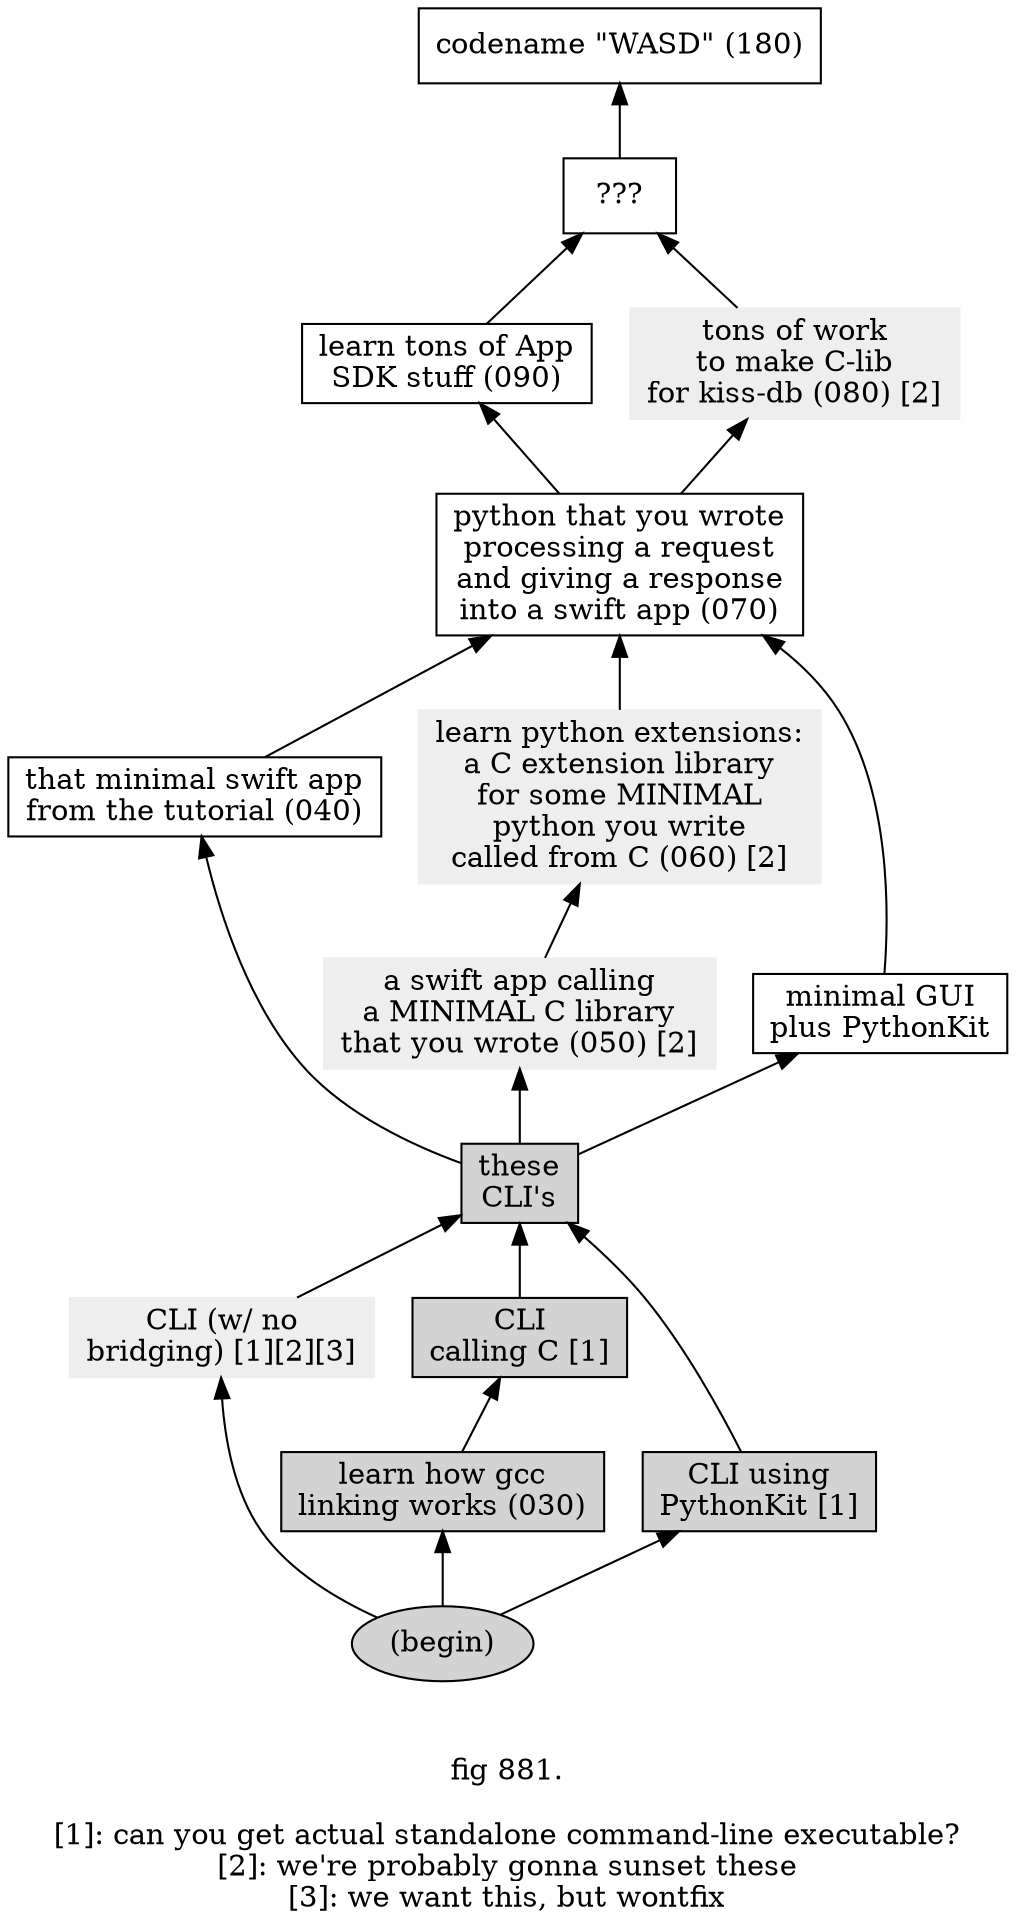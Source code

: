 digraph g {
rankdir=BT
node[shape=rect]


/*
base actions perhaps not needed for that one actions

*/

180[label="codename \"WASD\" (180)"]
100->180
100[label="???"]
090->100
090[label="learn tons of App\nSDK stuff (090)"]
080->100
080[label="tons of work
to make C-lib
for kiss-db (080) [2]"
style=filled color="#eeeeee"]
070->090
070->080
070[label="python that you wrote
processing a request
and giving a response
into a swift app (070)"]

060->070
060[label="learn python extensions:
a C extension library
for some MINIMAL
python you write
called from C (060) [2]"
style=filled color="#eeeeee"]

/* correct the L-to-R order */
040
050
057
/* end */

057->070
057[label="minimal GUI\nplus PythonKit"]
045->057

050->060
050[label="a swift app calling
a MINIMAL C library
that you wrote (050) [2]" style=filled color="#eeeeee"]
045->050

040->070
040[label="that minimal swift app
from the tutorial (040)"]
045->040

045[label="these\nCLI's" style=filled]

/* correct the L-to-R order */
028
030
035
037
/* end */

037->045
037[label="CLI using\nPythonKit [1]" style=filled]
010->037

035->045
035[label="CLI\ncalling C [1]" style=filled]
030->035

030[label="learn how gcc
linking works (030)" style=filled]
010->030

028->045
028[label="CLI (w/ no\nbridging) [1][2][3]" style=filled color="#eeeeee"]
010->028


010[label="(begin)" shape=ellipse style=filled]

label="

fig 881.

[1]: can you get actual standalone command-line executable?
[2]: we're probably gonna sunset these
[3]: we want this, but wontfix
"
}
/*
#born.
*/
